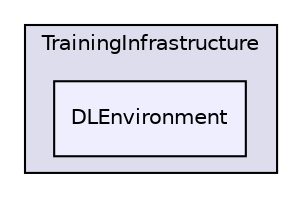 digraph "DLEnvironment" {
  compound=true
  node [ fontsize="10", fontname="Helvetica"];
  edge [ labelfontsize="10", labelfontname="Helvetica"];
  subgraph clusterdir_0dfea144f23e770d2540509394b11122 {
    graph [ bgcolor="#ddddee", pencolor="black", label="TrainingInfrastructure" fontname="Helvetica", fontsize="10", URL="dir_0dfea144f23e770d2540509394b11122.html"]
  dir_5125f57c3c31b11e2eba9b78f02e5e79 [shape=box, label="DLEnvironment", style="filled", fillcolor="#eeeeff", pencolor="black", URL="dir_5125f57c3c31b11e2eba9b78f02e5e79.html"];
  }
}
